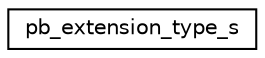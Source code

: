 digraph "Graphical Class Hierarchy"
{
 // LATEX_PDF_SIZE
  edge [fontname="Helvetica",fontsize="10",labelfontname="Helvetica",labelfontsize="10"];
  node [fontname="Helvetica",fontsize="10",shape=record];
  rankdir="LR";
  Node0 [label="pb_extension_type_s",height=0.2,width=0.4,color="black", fillcolor="white", style="filled",URL="$structpb__extension__type__s.html",tooltip=" "];
}
